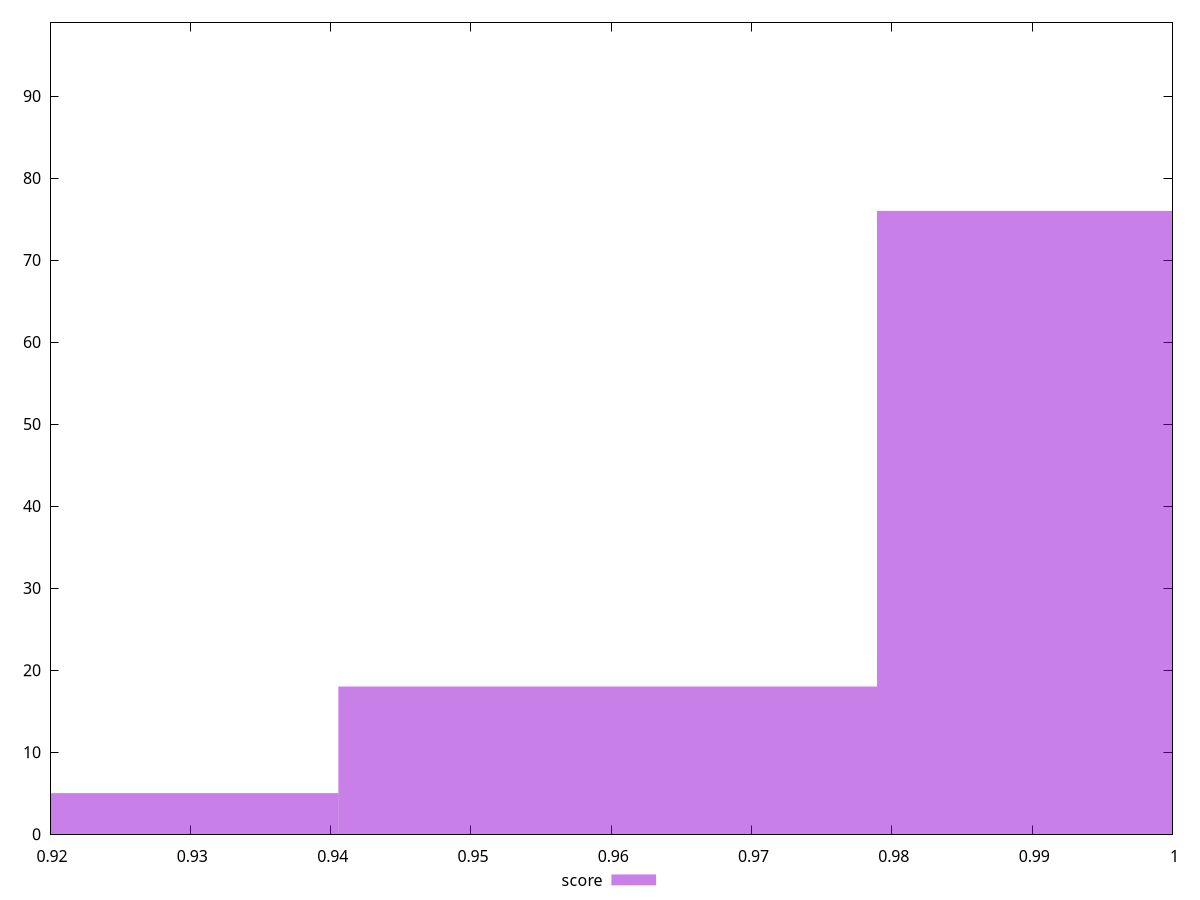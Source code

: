 reset

$score <<EOF
0.9597462318195418 18
0.9981360810923234 76
0.9213563825467601 5
EOF

set key outside below
set boxwidth 0.03838984927278167
set xrange [0.92:1]
set yrange [0:99]
set trange [0:99]
set style fill transparent solid 0.5 noborder
set terminal svg size 640, 490 enhanced background rgb 'white'
set output "report/report_00029_2021-02-24T13-36-40.390Z/first-cpu-idle/samples/card/score/histogram.svg"

plot $score title "score" with boxes

reset
